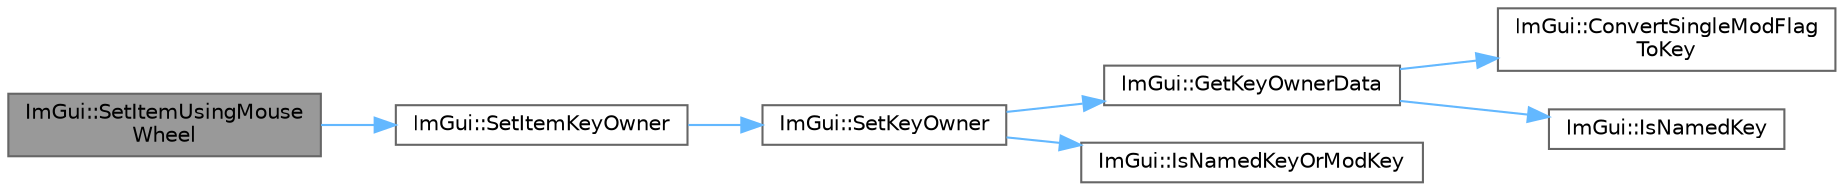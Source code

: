 digraph "ImGui::SetItemUsingMouseWheel"
{
 // LATEX_PDF_SIZE
  bgcolor="transparent";
  edge [fontname=Helvetica,fontsize=10,labelfontname=Helvetica,labelfontsize=10];
  node [fontname=Helvetica,fontsize=10,shape=box,height=0.2,width=0.4];
  rankdir="LR";
  Node1 [id="Node000001",label="ImGui::SetItemUsingMouse\lWheel",height=0.2,width=0.4,color="gray40", fillcolor="grey60", style="filled", fontcolor="black",tooltip=" "];
  Node1 -> Node2 [id="edge1_Node000001_Node000002",color="steelblue1",style="solid",tooltip=" "];
  Node2 [id="Node000002",label="ImGui::SetItemKeyOwner",height=0.2,width=0.4,color="grey40", fillcolor="white", style="filled",URL="$namespace_im_gui.html#a8776b8c5eabcc7f92f4abe9ce46454f0",tooltip=" "];
  Node2 -> Node3 [id="edge2_Node000002_Node000003",color="steelblue1",style="solid",tooltip=" "];
  Node3 [id="Node000003",label="ImGui::SetKeyOwner",height=0.2,width=0.4,color="grey40", fillcolor="white", style="filled",URL="$namespace_im_gui.html#ac415798dd69ab045cda84dd14a52c3ea",tooltip=" "];
  Node3 -> Node4 [id="edge3_Node000003_Node000004",color="steelblue1",style="solid",tooltip=" "];
  Node4 [id="Node000004",label="ImGui::GetKeyOwnerData",height=0.2,width=0.4,color="grey40", fillcolor="white", style="filled",URL="$namespace_im_gui.html#a05ada04953ac91c563334fb0fe934e03",tooltip=" "];
  Node4 -> Node5 [id="edge4_Node000004_Node000005",color="steelblue1",style="solid",tooltip=" "];
  Node5 [id="Node000005",label="ImGui::ConvertSingleModFlag\lToKey",height=0.2,width=0.4,color="grey40", fillcolor="white", style="filled",URL="$namespace_im_gui.html#a0284de01b5647e77a9733f0e0b0437b9",tooltip=" "];
  Node4 -> Node6 [id="edge5_Node000004_Node000006",color="steelblue1",style="solid",tooltip=" "];
  Node6 [id="Node000006",label="ImGui::IsNamedKey",height=0.2,width=0.4,color="grey40", fillcolor="white", style="filled",URL="$namespace_im_gui.html#a1e6a2ce7696a25d0dd0cf318e3b48a33",tooltip=" "];
  Node3 -> Node7 [id="edge6_Node000003_Node000007",color="steelblue1",style="solid",tooltip=" "];
  Node7 [id="Node000007",label="ImGui::IsNamedKeyOrModKey",height=0.2,width=0.4,color="grey40", fillcolor="white", style="filled",URL="$namespace_im_gui.html#a7b5067083f1220902151fad9be98c59d",tooltip=" "];
}
